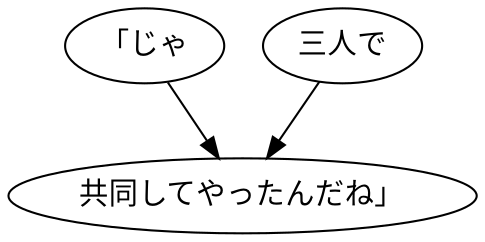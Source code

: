 digraph graph7318 {
	node0 [label="「じゃ"];
	node1 [label="三人で"];
	node2 [label="共同してやったんだね」"];
	node0 -> node2;
	node1 -> node2;
}
